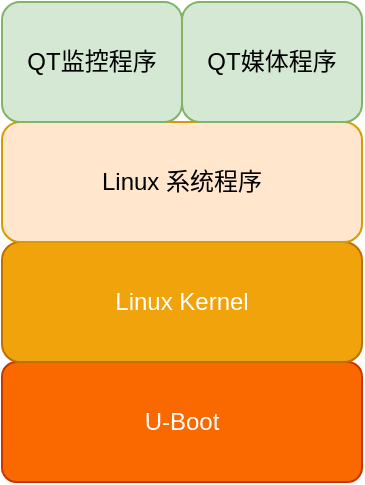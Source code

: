 <mxfile version="13.6.2" type="github">
  <diagram id="EsEDgRFDrpBIyVsQqK51" name="Page-1">
    <mxGraphModel dx="2103" dy="1295" grid="1" gridSize="10" guides="1" tooltips="1" connect="1" arrows="1" fold="1" page="1" pageScale="1" pageWidth="850" pageHeight="1100" math="0" shadow="0">
      <root>
        <mxCell id="0" />
        <mxCell id="1" parent="0" />
        <mxCell id="9Ym3SB5ZmzGsohRSd5UU-1" value="U-Boot" style="rounded=1;whiteSpace=wrap;html=1;fillColor=#fa6800;strokeColor=#C73500;arcSize=12;fontColor=#ffffff;" vertex="1" parent="1">
          <mxGeometry x="300" y="630" width="180" height="60" as="geometry" />
        </mxCell>
        <mxCell id="9Ym3SB5ZmzGsohRSd5UU-2" value="Linux Kernel" style="whiteSpace=wrap;html=1;rounded=1;strokeColor=#BD7000;fillColor=#f0a30a;fontColor=#ffffff;" vertex="1" parent="1">
          <mxGeometry x="300" y="570" width="180" height="60" as="geometry" />
        </mxCell>
        <mxCell id="9Ym3SB5ZmzGsohRSd5UU-4" value="Linux 系统程序" style="whiteSpace=wrap;html=1;rounded=1;strokeColor=#d79b00;fillColor=#ffe6cc;" vertex="1" parent="1">
          <mxGeometry x="300" y="510" width="180" height="60" as="geometry" />
        </mxCell>
        <mxCell id="9Ym3SB5ZmzGsohRSd5UU-5" value="QT监控程序" style="whiteSpace=wrap;html=1;rounded=1;strokeColor=#82b366;fillColor=#d5e8d4;" vertex="1" parent="1">
          <mxGeometry x="300" y="450" width="90" height="60" as="geometry" />
        </mxCell>
        <mxCell id="9Ym3SB5ZmzGsohRSd5UU-6" value="QT媒体程序" style="whiteSpace=wrap;html=1;rounded=1;strokeColor=#82b366;fillColor=#d5e8d4;" vertex="1" parent="1">
          <mxGeometry x="390" y="450" width="90" height="60" as="geometry" />
        </mxCell>
      </root>
    </mxGraphModel>
  </diagram>
</mxfile>
